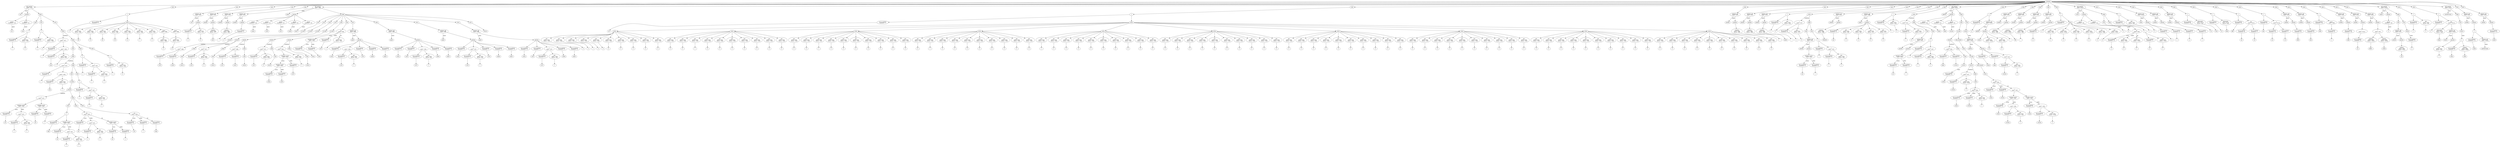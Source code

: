 digraph G {
Id00BA7870 [label="program"]
Id00B96AE0 [label="def_method\n mref = #13"]
IdName00B96AE0 [label="sort"]
Id00B96AE0->IdName00B96AE0 [label = "name"]
Id00B8E518 [label="params"]
Id00B895A0 [label="param\n localnum = #0"]
Id00B8E518->Id00B895A0
IdNameVal00B895A0 [label="arr"]
Id00B895A0->IdNameVal00B895A0 [label="name"]
Id00B85338 [label="param\n localnum = #1"]
Id00B8E518->Id00B85338
IdNameVal00B85338 [label="size"]
Id00B85338->IdNameVal00B85338 [label="name"]
Id00B96AE0->Id00B8E518
Id00B8E358 [label="body"]
Id00B94080 [label="stmt"]
Id00B93FE0 [label="="]
Id00B93F00 [label="var or method\n localnum = 2"]
IdVal00B93F00 [label="i"]
Id00B93F00->IdVal00B93F00
Id00B93F70 [label="INT\n mref = #23\n val_id = #20"]
IdVal00B93F70 [label="0"]
Id00B93F70->IdVal00B93F70
Id00B93FE0->Id00B93F00
Id00B93FE0->Id00B93F70
Id00B94080->Id00B93FE0
Id00B8E358->Id00B94080
Id00B94298 [label="stmt"]
Id00B941B0 [label="="]
Id00B940D0 [label="var or method\n localnum = 3"]
IdVal00B940D0 [label="j"]
Id00B940D0->IdVal00B940D0
Id00B94140 [label="INT\n mref = #23\n val_id = #20"]
IdVal00B94140 [label="0"]
Id00B94140->IdVal00B94140
Id00B941B0->Id00B940D0
Id00B941B0->Id00B94140
Id00B94298->Id00B941B0
Id00B8E358->Id00B94298
Id00B94388 [label="stmt"]
Id00B8E4E0 [label="while"]
Id00B94C18 [label="<\n mref = #27"]
Id00B94A58 [label="var or method\n localnum = 2"]
IdVal00B94A58 [label="i"]
Id00B94A58->IdVal00B94A58
Id00B94BA8 [label="-\n mref = #30"]
Id00B94AC8 [label="var or method\n localnum = 1"]
IdVal00B94AC8 [label="size"]
Id00B94AC8->IdVal00B94AC8
Id00B94B38 [label="INT\n mref = #23\n val_id = #31"]
IdVal00B94B38 [label="1"]
Id00B94B38->IdVal00B94B38
Id00B94BA8->Id00B94AC8
Id00B94BA8->Id00B94B38
Id00B94C18->Id00B94A58
Id00B94C18->Id00B94BA8
Id00B8E4E0->Id00B94C18 [label="condition"]
Id00B8E630 [label="body"]
Id00B8E4E0->Id00B8E630
Id00B942E8 [label="stmt"]
Id00B8E550 [label="while"]
Id00B94EA0 [label="<\n mref = #27"]
Id00B94CB8 [label="var or method\n localnum = 3"]
IdVal00B94CB8 [label="j"]
Id00B94CB8->IdVal00B94CB8
Id00B95300 [label="-\n mref = #30"]
Id00B94D28 [label="var or method\n localnum = 1"]
IdVal00B94D28 [label="size"]
Id00B94D28->IdVal00B94D28
Id00B950D0 [label="INT\n mref = #23\n val_id = #31"]
IdVal00B950D0 [label="1"]
Id00B950D0->IdVal00B950D0
Id00B95300->Id00B94D28
Id00B95300->Id00B950D0
Id00B94EA0->Id00B94CB8
Id00B94EA0->Id00B95300
Id00B8E550->Id00B94EA0 [label="condition"]
Id00B8E470 [label="body"]
Id00B8E550->Id00B8E470
Id00B946A8 [label="stmt"]
Id00B96AA0 [label="if_stmt"]
Id00B8E400 [label="branch"]
Id00B951B0 [label="<\n mref = #27"]
Id00B954C0 [label = "member access\n mref = #34"]
Id00B95140 [label="var or method\n localnum = 0"]
IdVal00B95140 [label="arr"]
Id00B95140->IdVal00B95140
Id00B95060 [label="+\n mref = #37"]
Id00B95450 [label="var or method\n localnum = 3"]
IdVal00B95450 [label="j"]
Id00B95450->IdVal00B95450
Id00B95370 [label="INT\n mref = #23\n val_id = #31"]
IdVal00B95370 [label="1"]
Id00B95370->IdVal00B95370
Id00B95060->Id00B95450
Id00B95060->Id00B95370
Id00B954C0->Id00B95140 [label = "array"]
Id00B954C0->Id00B95060 [label = "index"]
Id00B94F10 [label = "member access\n mref = #34"]
Id00B94E30 [label="var or method\n localnum = 0"]
IdVal00B94E30 [label="arr"]
Id00B94E30->IdVal00B94E30
Id00B94DC0 [label="var or method\n localnum = 3"]
IdVal00B94DC0 [label="j"]
Id00B94DC0->IdVal00B94DC0
Id00B94F10->Id00B94E30 [label = "array"]
Id00B94F10->Id00B94DC0 [label = "index"]
Id00B951B0->Id00B954C0
Id00B951B0->Id00B94F10
Id00B8E400->Id00B951B0  [label="condition"]
IdBody00B8E400 [label="body"]
Id00B947E8 [label="stmt"]
Id00B96238 [label="="]
Id00B94F80 [label="var or method\n localnum = 4"]
IdVal00B94F80 [label="tmp"]
Id00B94F80->IdVal00B94F80
Id00B953E0 [label = "member access\n mref = #34"]
Id00B95220 [label="var or method\n localnum = 0"]
IdVal00B95220 [label="arr"]
Id00B95220->IdVal00B95220
Id00B95290 [label="+\n mref = #37"]
Id00B94FF0 [label="var or method\n localnum = 3"]
IdVal00B94FF0 [label="j"]
Id00B94FF0->IdVal00B94FF0
Id00B95530 [label="INT\n mref = #23\n val_id = #31"]
IdVal00B95530 [label="1"]
Id00B95530->IdVal00B95530
Id00B95290->Id00B94FF0
Id00B95290->Id00B95530
Id00B953E0->Id00B95220 [label = "array"]
Id00B953E0->Id00B95290 [label = "index"]
Id00B96238->Id00B94F80
Id00B96238->Id00B953E0
Id00B947E8->Id00B96238
IdBody00B8E400->Id00B947E8
Id00B949C8 [label="stmt"]
Id00B95B38 [label="[]=\nmref = #40"]
Id00B96548 [label="var or method\n localnum = 0"]
IdVal00B96548 [label="arr"]
Id00B96548->IdVal00B96548
Id00B95B38->Id00B96548 [label = "array"]
Id00B960E8 [label="+\n mref = #37"]
Id00B962A8 [label="var or method\n localnum = 3"]
IdVal00B962A8 [label="j"]
Id00B962A8->IdVal00B962A8
Id00B95AC8 [label="INT\n mref = #23\n val_id = #31"]
IdVal00B95AC8 [label="1"]
Id00B95AC8->IdVal00B95AC8
Id00B960E8->Id00B962A8
Id00B960E8->Id00B95AC8
Id00B95B38->Id00B960E8 [label = "index"]
Id00B95F98 [label = "member access\n mref = #34"]
Id00B964D8 [label="var or method\n localnum = 0"]
IdVal00B964D8 [label="arr"]
Id00B964D8->IdVal00B964D8
Id00B96698 [label="var or method\n localnum = 3"]
IdVal00B96698 [label="j"]
Id00B96698->IdVal00B96698
Id00B95F98->Id00B964D8 [label = "array"]
Id00B95F98->Id00B96698 [label = "index"]
Id00B95B38->Id00B95F98 [label = "val"]
Id00B949C8->Id00B95B38
IdBody00B8E400->Id00B949C8
Id00B945B8 [label="stmt"]
Id00B95CF8 [label="[]=\nmref = #40"]
Id00B96858 [label="var or method\n localnum = 0"]
IdVal00B96858 [label="arr"]
Id00B96858->IdVal00B96858
Id00B95CF8->Id00B96858 [label = "array"]
Id00B96468 [label="var or method\n localnum = 3"]
IdVal00B96468 [label="j"]
Id00B96468->IdVal00B96468
Id00B95CF8->Id00B96468 [label = "index"]
Id00B96708 [label="var or method\n localnum = 4"]
IdVal00B96708 [label="tmp"]
Id00B96708->IdVal00B96708
Id00B95CF8->Id00B96708 [label = "val"]
Id00B945B8->Id00B95CF8
IdBody00B8E400->Id00B945B8
Id00B8E400->IdBody00B8E400
Id00B96AA0->Id00B8E400
Id00B946A8->Id00B96AA0
Id00B8E470->Id00B946A8
Id00B94658 [label="stmt"]
Id00B967E8 [label="="]
Id00B95DD8 [label="var or method\n localnum = 3"]
IdVal00B95DD8 [label="j"]
Id00B95DD8->IdVal00B95DD8
Id00B95E48 [label="+\n mref = #37"]
Id00B95C18 [label="var or method\n localnum = 3"]
IdVal00B95C18 [label="j"]
Id00B95C18->IdVal00B95C18
Id00B96318 [label="INT\n mref = #23\n val_id = #31"]
IdVal00B96318 [label="1"]
Id00B96318->IdVal00B96318
Id00B95E48->Id00B95C18
Id00B95E48->Id00B96318
Id00B967E8->Id00B95DD8
Id00B967E8->Id00B95E48
Id00B94658->Id00B967E8
Id00B8E470->Id00B94658
Id00B942E8->Id00B8E550
Id00B8E630->Id00B942E8
Id00B94338 [label="stmt"]
Id00B95F28 [label="="]
Id00B95BA8 [label="var or method\n localnum = 2"]
IdVal00B95BA8 [label="i"]
Id00B95BA8->IdVal00B95BA8
Id00B95EB8 [label="+\n mref = #37"]
Id00B96778 [label="var or method\n localnum = 2"]
IdVal00B96778 [label="i"]
Id00B96778->IdVal00B96778
Id00B96388 [label="INT\n mref = #23\n val_id = #31"]
IdVal00B96388 [label="1"]
Id00B96388->IdVal00B96388
Id00B95EB8->Id00B96778
Id00B95EB8->Id00B96388
Id00B95F28->Id00B95BA8
Id00B95F28->Id00B95EB8
Id00B94338->Id00B95F28
Id00B8E630->Id00B94338
Id00B944C8 [label="stmt"]
Id00B96008 [label="="]
Id00B95C88 [label="var or method\n localnum = 3"]
IdVal00B95C88 [label="j"]
Id00B95C88->IdVal00B95C88
Id00B96628 [label="INT\n mref = #23\n val_id = #20"]
IdVal00B96628 [label="0"]
Id00B96628->IdVal00B96628
Id00B96008->Id00B95C88
Id00B96008->Id00B96628
Id00B944C8->Id00B96008
Id00B8E630->Id00B944C8
Id00B94388->Id00B8E4E0
Id00B8E358->Id00B94388
Id00B96AE0->Id00B8E358
Id00BA7870->Id00B96AE0
Id00B94518 [label="stmt"]
Id00B97370 [label="="]
Id00B96078 [label="var or method\n localnum = 1"]
IdVal00B96078 [label="a"]
Id00B96078->IdVal00B96078
Id00B97530 [label = "array"]
Id00B96158 [label="INT\n mref = #23\n val_id = #59"]
IdVal00B96158 [label="99"]
Id00B96158->IdVal00B96158
Id00B97530->Id00B96158
Id00B965B8 [label="INT\n mref = #23\n val_id = #60"]
IdVal00B965B8 [label="73"]
Id00B965B8->IdVal00B965B8
Id00B97530->Id00B965B8
Id00B961C8 [label="INT\n mref = #23\n val_id = #61"]
IdVal00B961C8 [label="62"]
Id00B961C8->IdVal00B961C8
Id00B97530->Id00B961C8
Id00B969A8 [label="INT\n mref = #23\n val_id = #62"]
IdVal00B969A8 [label="38"]
Id00B969A8->IdVal00B969A8
Id00B97530->Id00B969A8
Id00B96938 [label="INT\n mref = #23\n val_id = #63"]
IdVal00B96938 [label="11"]
Id00B96938->IdVal00B96938
Id00B97530->Id00B96938
Id00B96A18 [label="INT\n mref = #23\n val_id = #64"]
IdVal00B96A18 [label="7"]
Id00B96A18->IdVal00B96A18
Id00B97530->Id00B96A18
Id00B968C8 [label="INT\n mref = #23\n val_id = #20"]
IdVal00B968C8 [label="0"]
Id00B968C8->IdVal00B968C8
Id00B97530->Id00B968C8
Id00B97450 [label="unary -\n mref = #68"]
Id00B978B0 [label="INT\n mref = #23\n val_id = #69"]
IdVal00B978B0 [label="5"]
Id00B978B0->IdVal00B978B0
Id00B97450->Id00B978B0
Id00B97530->Id00B97450
Id00B973E0 [label="unary -\n mref = #68"]
Id00B96F10 [label="INT\n mref = #23\n val_id = #70"]
IdVal00B96F10 [label="12"]
Id00B96F10->IdVal00B96F10
Id00B973E0->Id00B96F10
Id00B97530->Id00B973E0
Id00B97370->Id00B96078
Id00B97370->Id00B97530
Id00B94518->Id00B97370
Id00BA7870->Id00B94518
Id00B943D8 [label="stmt"]
Id00B96C00 [label="method_call\n mref = #13"]
IdMethodNameVal00B96C00 [label="sort"]
Id00B96C00->IdMethodNameVal00B96C00 [label="name"]
Id00B8E668 [label="params"]
Id00B96C00->Id00B8E668
Id00B97060 [label="var or method\n localnum = 1"]
IdVal00B97060 [label="a"]
Id00B97060->IdVal00B97060
Id00B8E668->Id00B97060
Id00B970D0 [label="INT\n mref = #23\n val_id = #71"]
IdVal00B970D0 [label="9"]
Id00B970D0->IdVal00B970D0
Id00B8E668->Id00B970D0
Id00B943D8->Id00B96C00
Id00BA7870->Id00B943D8
Id00B94428 [label="stmt"]
Id00B96F80 [label="method_call\n mref = #75"]
IdMethodNameVal00B96F80 [label="println"]
Id00B96F80->IdMethodNameVal00B96F80 [label="name"]
Id00B8E390 [label="params"]
Id00B96F80->Id00B8E390
Id00B977D0 [label="STRING\n mref = #80\n val_id = #77"]
IdVal00B977D0 [label="sort:"]
Id00B977D0->IdVal00B977D0
Id00B8E390->Id00B977D0
Id00B94428->Id00B96F80
Id00BA7870->Id00B94428
Id00B94478 [label="stmt"]
Id00B97220 [label="method_call\n mref = #75"]
IdMethodNameVal00B97220 [label="println"]
Id00B97220->IdMethodNameVal00B97220 [label="name"]
Id00B8E828 [label="params"]
Id00B97220->Id00B8E828
Id00B96E30 [label="STRING\n mref = #80\n val_id = #82"]
IdVal00B96E30 [label=""]
Id00B96E30->IdVal00B96E30
Id00B8E828->Id00B96E30
Id00B94478->Id00B97220
Id00BA7870->Id00B94478
Id00B946F8 [label="stmt"]
Id00B97140 [label="method_call\n mref = #75"]
IdMethodNameVal00B97140 [label="println"]
Id00B97140->IdMethodNameVal00B97140 [label="name"]
Id00B8E2B0 [label="params"]
Id00B97140->Id00B8E2B0
Id00B975A0 [label="var or method\n localnum = 1"]
IdVal00B975A0 [label="a"]
Id00B975A0->IdVal00B975A0
Id00B8E2B0->Id00B975A0
Id00B946F8->Id00B97140
Id00BA7870->Id00B946F8
Id00B98050 [label="def_method\n mref = #86"]
IdName00B98050 [label="paint"]
Id00B98050->IdName00B98050 [label = "name"]
Id00B8E240 [label="params"]
Id00B98250 [label="param\n localnum = #0"]
Id00B8E240->Id00B98250
IdNameVal00B98250 [label="array"]
Id00B98250->IdNameVal00B98250 [label="name"]
Id00B98310 [label="param\n localnum = #1"]
Id00B8E240->Id00B98310
IdNameVal00B98310 [label="curX"]
Id00B98310->IdNameVal00B98310 [label="name"]
Id00B98290 [label="param\n localnum = #2"]
Id00B8E240->Id00B98290
IdNameVal00B98290 [label="curY"]
Id00B98290->IdNameVal00B98290 [label="name"]
Id00B97ED0 [label="param\n localnum = #3"]
Id00B8E240->Id00B97ED0
IdNameVal00B97ED0 [label="maxX"]
Id00B97ED0->IdNameVal00B97ED0 [label="name"]
Id00B97F90 [label="param\n localnum = #4"]
Id00B8E240->Id00B97F90
IdNameVal00B97F90 [label="maxY"]
Id00B97F90->IdNameVal00B97F90 [label="name"]
Id00B98050->Id00B8E240
Id00B98818 [label="body"]
Id00B94568 [label="stmt"]
Id00B97CD0 [label="if_stmt"]
Id00B987E0 [label="branch"]
Id00B971B0 [label=">\n mref = #89"]
Id00B96D50 [label="var or method\n localnum = 1"]
IdVal00B96D50 [label="curX"]
Id00B96D50->IdVal00B96D50
Id00B97680 [label="var or method\n localnum = 3"]
IdVal00B97680 [label="maxX"]
Id00B97680->IdVal00B97680
Id00B971B0->Id00B96D50
Id00B971B0->Id00B97680
Id00B987E0->Id00B971B0  [label="condition"]
IdBody00B987E0 [label="body"]
Id00B94748 [label="stmt"]
IdName00B94748 [label="return"]
Id00B94748->IdName00B94748
IdBody00B987E0->Id00B94748
Id00B987E0->IdBody00B987E0
Id00B97CD0->Id00B987E0
Id00B94568->Id00B97CD0
Id00B98818->Id00B94568
Id00B94928 [label="stmt"]
Id00B97E50 [label="if_stmt"]
Id00B98508 [label="branch"]
Id00B97760 [label="<\n mref = #27"]
Id00B976F0 [label="var or method\n localnum = 1"]
IdVal00B976F0 [label="curX"]
Id00B976F0->IdVal00B976F0
Id00B97300 [label="INT\n mref = #23\n val_id = #20"]
IdVal00B97300 [label="0"]
Id00B97300->IdVal00B97300
Id00B97760->Id00B976F0
Id00B97760->Id00B97300
Id00B98508->Id00B97760  [label="condition"]
IdBody00B98508 [label="body"]
Id00B94248 [label="stmt"]
IdName00B94248 [label="return"]
Id00B94248->IdName00B94248
IdBody00B98508->Id00B94248
Id00B98508->IdBody00B98508
Id00B97E50->Id00B98508
Id00B94928->Id00B97E50
Id00B98818->Id00B94928
Id00B94838 [label="stmt"]
Id00B97FD0 [label="if_stmt"]
Id00B98620 [label="branch"]
Id00B96DC0 [label=">\n mref = #89"]
Id00B974C0 [label="var or method\n localnum = 2"]
IdVal00B974C0 [label="curY"]
Id00B974C0->IdVal00B974C0
Id00B96B90 [label="var or method\n localnum = 4"]
IdVal00B96B90 [label="maxY"]
Id00B96B90->IdVal00B96B90
Id00B96DC0->Id00B974C0
Id00B96DC0->Id00B96B90
Id00B98620->Id00B96DC0  [label="condition"]
IdBody00B98620 [label="body"]
Id00B94608 [label="stmt"]
IdName00B94608 [label="return"]
Id00B94608->IdName00B94608
IdBody00B98620->Id00B94608
Id00B98620->IdBody00B98620
Id00B97FD0->Id00B98620
Id00B94838->Id00B97FD0
Id00B98818->Id00B94838
Id00B948D8 [label="stmt"]
Id00B97D10 [label="if_stmt"]
Id00B98770 [label="branch"]
Id00B97920 [label="<\n mref = #27"]
Id00B97840 [label="var or method\n localnum = 2"]
IdVal00B97840 [label="curY"]
Id00B97840->IdVal00B97840
Id00B96FF0 [label="INT\n mref = #23\n val_id = #20"]
IdVal00B96FF0 [label="0"]
Id00B96FF0->IdVal00B96FF0
Id00B97920->Id00B97840
Id00B97920->Id00B96FF0
Id00B98770->Id00B97920  [label="condition"]
IdBody00B98770 [label="body"]
Id00B94798 [label="stmt"]
IdName00B94798 [label="return"]
Id00B94798->IdName00B94798
IdBody00B98770->Id00B94798
Id00B98770->IdBody00B98770
Id00B97D10->Id00B98770
Id00B948D8->Id00B97D10
Id00B98818->Id00B948D8
Id00B94978 [label="stmt"]
Id00B982D0 [label="if_stmt"]
Id00B98498 [label="branch"]
Id00B97990 [label="==\n mref = #92"]
Id00B96EA0 [label = "member access\n mref = #34"]
Id00B97610 [label = "member access\n mref = #34"]
Id00B97290 [label="var or method\n localnum = 0"]
IdVal00B97290 [label="array"]
Id00B97290->IdVal00B97290
Id00B96C70 [label="var or method\n localnum = 1"]
IdVal00B96C70 [label="curX"]
Id00B96C70->IdVal00B96C70
Id00B97610->Id00B97290 [label = "array"]
Id00B97610->Id00B96C70 [label = "index"]
Id00B96CE0 [label="var or method\n localnum = 2"]
IdVal00B96CE0 [label="curY"]
Id00B96CE0->IdVal00B96CE0
Id00B96EA0->Id00B97610 [label = "array"]
Id00B96EA0->Id00B96CE0 [label = "index"]
Id00B97AE0 [label="INT\n mref = #23\n val_id = #31"]
IdVal00B97AE0 [label="1"]
Id00B97AE0->IdVal00B97AE0
Id00B97990->Id00B96EA0
Id00B97990->Id00B97AE0
Id00B98498->Id00B97990  [label="condition"]
IdBody00B98498 [label="body"]
Id00B94888 [label="stmt"]
IdName00B94888 [label="return"]
Id00B94888->IdName00B94888
IdBody00B98498->Id00B94888
Id00B98498->IdBody00B98498
Id00B982D0->Id00B98498
Id00B94978->Id00B982D0
Id00B98818->Id00B94978
Id00B9ABC0 [label="stmt"]
Id00B98FE8 [label="[]=\nmref = #40"]
Id00B990C8 [label = "member access\n mref = #34"]
Id00B97A00 [label="var or method\n localnum = 0"]
IdVal00B97A00 [label="array"]
Id00B97A00->IdVal00B97A00
Id00B97A70 [label="var or method\n localnum = 1"]
IdVal00B97A70 [label="curX"]
Id00B97A70->IdVal00B97A70
Id00B990C8->Id00B97A00 [label = "array"]
Id00B990C8->Id00B97A70 [label = "index"]
Id00B98FE8->Id00B990C8 [label = "array"]
Id00B99598 [label="var or method\n localnum = 2"]
IdVal00B99598 [label="curY"]
Id00B99598->IdVal00B99598
Id00B98FE8->Id00B99598 [label = "index"]
Id00B999F8 [label="INT\n mref = #23\n val_id = #31"]
IdVal00B999F8 [label="1"]
Id00B999F8->IdVal00B999F8
Id00B98FE8->Id00B999F8 [label = "val"]
Id00B9ABC0->Id00B98FE8
Id00B98818->Id00B9ABC0
Id00B9A670 [label="stmt"]
Id00B98DB8 [label="method_call\n mref = #86"]
IdMethodNameVal00B98DB8 [label="paint"]
Id00B98DB8->IdMethodNameVal00B98DB8 [label="name"]
Id00B98A48 [label="params"]
Id00B98DB8->Id00B98A48
Id00B99288 [label="var or method\n localnum = 0"]
IdVal00B99288 [label="array"]
Id00B99288->IdVal00B99288
Id00B98A48->Id00B99288
Id00B98CD8 [label="-\n mref = #30"]
Id00B98F78 [label="var or method\n localnum = 1"]
IdVal00B98F78 [label="curX"]
Id00B98F78->IdVal00B98F78
Id00B99608 [label="INT\n mref = #23\n val_id = #31"]
IdVal00B99608 [label="1"]
Id00B99608->IdVal00B99608
Id00B98CD8->Id00B98F78
Id00B98CD8->Id00B99608
Id00B98A48->Id00B98CD8
Id00B99368 [label="var or method\n localnum = 2"]
IdVal00B99368 [label="curY"]
Id00B99368->IdVal00B99368
Id00B98A48->Id00B99368
Id00B99448 [label="var or method\n localnum = 3"]
IdVal00B99448 [label="maxX"]
Id00B99448->IdVal00B99448
Id00B98A48->Id00B99448
Id00B98C68 [label="var or method\n localnum = 4"]
IdVal00B98C68 [label="maxY"]
Id00B98C68->IdVal00B98C68
Id00B98A48->Id00B98C68
Id00B9A670->Id00B98DB8
Id00B98818->Id00B9A670
Id00B9A990 [label="stmt"]
Id00B99528 [label="method_call\n mref = #86"]
IdMethodNameVal00B99528 [label="paint"]
Id00B99528->IdMethodNameVal00B99528 [label="name"]
Id00B985E8 [label="params"]
Id00B99528->Id00B985E8
Id00B99988 [label="var or method\n localnum = 0"]
IdVal00B99988 [label="array"]
Id00B99988->IdVal00B99988
Id00B985E8->Id00B99988
Id00B997C8 [label="var or method\n localnum = 1"]
IdVal00B997C8 [label="curX"]
Id00B997C8->IdVal00B997C8
Id00B985E8->Id00B997C8
Id00B99678 [label="-\n mref = #30"]
Id00B994B8 [label="var or method\n localnum = 2"]
IdVal00B994B8 [label="curY"]
Id00B994B8->IdVal00B994B8
Id00B991A8 [label="INT\n mref = #23\n val_id = #31"]
IdVal00B991A8 [label="1"]
Id00B991A8->IdVal00B991A8
Id00B99678->Id00B994B8
Id00B99678->Id00B991A8
Id00B985E8->Id00B99678
Id00B99218 [label="var or method\n localnum = 3"]
IdVal00B99218 [label="maxX"]
Id00B99218->IdVal00B99218
Id00B985E8->Id00B99218
Id00B98D48 [label="var or method\n localnum = 4"]
IdVal00B98D48 [label="maxY"]
Id00B98D48->IdVal00B98D48
Id00B985E8->Id00B98D48
Id00B9A990->Id00B99528
Id00B98818->Id00B9A990
Id00B9AAD0 [label="stmt"]
Id00B98E28 [label="method_call\n mref = #86"]
IdMethodNameVal00B98E28 [label="paint"]
Id00B98E28->IdMethodNameVal00B98E28 [label="name"]
Id00B9AE70 [label="params"]
Id00B98E28->Id00B9AE70
Id00B99838 [label="var or method\n localnum = 0"]
IdVal00B99838 [label="array"]
Id00B99838->IdVal00B99838
Id00B9AE70->Id00B99838
Id00B99758 [label="+\n mref = #37"]
Id00B996E8 [label="var or method\n localnum = 1"]
IdVal00B996E8 [label="curX"]
Id00B996E8->IdVal00B996E8
Id00B99058 [label="INT\n mref = #23\n val_id = #31"]
IdVal00B99058 [label="1"]
Id00B99058->IdVal00B99058
Id00B99758->Id00B996E8
Id00B99758->Id00B99058
Id00B9AE70->Id00B99758
Id00B993D8 [label="var or method\n localnum = 2"]
IdVal00B993D8 [label="curY"]
Id00B993D8->IdVal00B993D8
Id00B9AE70->Id00B993D8
Id00B998A8 [label="var or method\n localnum = 3"]
IdVal00B998A8 [label="maxX"]
Id00B998A8->IdVal00B998A8
Id00B9AE70->Id00B998A8
Id00B99918 [label="var or method\n localnum = 4"]
IdVal00B99918 [label="maxY"]
Id00B99918->IdVal00B99918
Id00B9AE70->Id00B99918
Id00B9AAD0->Id00B98E28
Id00B98818->Id00B9AAD0
Id00B9A9E0 [label="stmt"]
Id00B9BE90 [label="method_call\n mref = #86"]
IdMethodNameVal00B9BE90 [label="paint"]
Id00B9BE90->IdMethodNameVal00B9BE90 [label="name"]
Id00B9AEA8 [label="params"]
Id00B9BE90->Id00B9AEA8
Id00B98E98 [label="var or method\n localnum = 0"]
IdVal00B98E98 [label="array"]
Id00B98E98->IdVal00B98E98
Id00B9AEA8->Id00B98E98
Id00B98F08 [label="var or method\n localnum = 1"]
IdVal00B98F08 [label="curX"]
Id00B98F08->IdVal00B98F08
Id00B9AEA8->Id00B98F08
Id00B99A68 [label="+\n mref = #37"]
Id00B99138 [label="var or method\n localnum = 2"]
IdVal00B99138 [label="curY"]
Id00B99138->IdVal00B99138
Id00B99BB8 [label="INT\n mref = #23\n val_id = #31"]
IdVal00B99BB8 [label="1"]
Id00B99BB8->IdVal00B99BB8
Id00B99A68->Id00B99138
Id00B99A68->Id00B99BB8
Id00B9AEA8->Id00B99A68
Id00B99AD8 [label="var or method\n localnum = 3"]
IdVal00B99AD8 [label="maxX"]
Id00B99AD8->IdVal00B99AD8
Id00B9AEA8->Id00B99AD8
Id00B99B48 [label="var or method\n localnum = 4"]
IdVal00B99B48 [label="maxY"]
Id00B99B48->IdVal00B99B48
Id00B9AEA8->Id00B99B48
Id00B9A9E0->Id00B9BE90
Id00B98818->Id00B9A9E0
Id00B9A6C0 [label="stmt"]
IdName00B9A6C0 [label="return"]
Id00B9A6C0->IdName00B9A6C0
Id00B98818->Id00B9A6C0
Id00B98050->Id00B98818
Id00BA7870->Id00B98050
Id00B9A8F0 [label="stmt"]
Id00B9EF18 [label="="]
Id00B9B800 [label="var or method\n localnum = 2"]
IdVal00B9B800 [label="arr"]
Id00B9B800->IdVal00B9B800
Id00B9EEA8 [label = "array"]
Id00B9BD40 [label = "array"]
Id00B9BA30 [label="INT\n mref = #23\n val_id = #20"]
IdVal00B9BA30 [label="0"]
Id00B9BA30->IdVal00B9BA30
Id00B9BD40->Id00B9BA30
Id00B9B8E0 [label="INT\n mref = #23\n val_id = #20"]
IdVal00B9B8E0 [label="0"]
Id00B9B8E0->IdVal00B9B8E0
Id00B9BD40->Id00B9B8E0
Id00B9BFE0 [label="INT\n mref = #23\n val_id = #31"]
IdVal00B9BFE0 [label="1"]
Id00B9BFE0->IdVal00B9BFE0
Id00B9BD40->Id00B9BFE0
Id00B9B870 [label="INT\n mref = #23\n val_id = #20"]
IdVal00B9B870 [label="0"]
Id00B9B870->IdVal00B9B870
Id00B9BD40->Id00B9B870
Id00B9C050 [label="INT\n mref = #23\n val_id = #20"]
IdVal00B9C050 [label="0"]
Id00B9C050->IdVal00B9C050
Id00B9BD40->Id00B9C050
Id00B9B950 [label="INT\n mref = #23\n val_id = #20"]
IdVal00B9B950 [label="0"]
Id00B9B950->IdVal00B9B950
Id00B9BD40->Id00B9B950
Id00B9BAA0 [label="INT\n mref = #23\n val_id = #20"]
IdVal00B9BAA0 [label="0"]
Id00B9BAA0->IdVal00B9BAA0
Id00B9BD40->Id00B9BAA0
Id00B9BB10 [label="INT\n mref = #23\n val_id = #20"]
IdVal00B9BB10 [label="0"]
Id00B9BB10->IdVal00B9BB10
Id00B9BD40->Id00B9BB10
Id00B9B560 [label="INT\n mref = #23\n val_id = #20"]
IdVal00B9B560 [label="0"]
Id00B9B560->IdVal00B9B560
Id00B9BD40->Id00B9B560
Id00B9B4F0 [label="INT\n mref = #23\n val_id = #20"]
IdVal00B9B4F0 [label="0"]
Id00B9B4F0->IdVal00B9B4F0
Id00B9BD40->Id00B9B4F0
Id00B9EEA8->Id00B9BD40
Id00B9C0C0 [label = "array"]
Id00B9B9C0 [label="INT\n mref = #23\n val_id = #20"]
IdVal00B9B9C0 [label="0"]
Id00B9B9C0->IdVal00B9B9C0
Id00B9C0C0->Id00B9B9C0
Id00B9BE20 [label="INT\n mref = #23\n val_id = #20"]
IdVal00B9BE20 [label="0"]
Id00B9BE20->IdVal00B9BE20
Id00B9C0C0->Id00B9BE20
Id00B9BF00 [label="INT\n mref = #23\n val_id = #31"]
IdVal00B9BF00 [label="1"]
Id00B9BF00->IdVal00B9BF00
Id00B9C0C0->Id00B9BF00
Id00B9BB80 [label="INT\n mref = #23\n val_id = #20"]
IdVal00B9BB80 [label="0"]
Id00B9BB80->IdVal00B9BB80
Id00B9C0C0->Id00B9BB80
Id00B9C1A0 [label="INT\n mref = #23\n val_id = #20"]
IdVal00B9C1A0 [label="0"]
Id00B9C1A0->IdVal00B9C1A0
Id00B9C0C0->Id00B9C1A0
Id00B9C210 [label="INT\n mref = #23\n val_id = #20"]
IdVal00B9C210 [label="0"]
Id00B9C210->IdVal00B9C210
Id00B9C0C0->Id00B9C210
Id00B9B720 [label="INT\n mref = #23\n val_id = #20"]
IdVal00B9B720 [label="0"]
Id00B9B720->IdVal00B9B720
Id00B9C0C0->Id00B9B720
Id00B9BBF0 [label="INT\n mref = #23\n val_id = #20"]
IdVal00B9BBF0 [label="0"]
Id00B9BBF0->IdVal00B9BBF0
Id00B9C0C0->Id00B9BBF0
Id00B9BC60 [label="INT\n mref = #23\n val_id = #20"]
IdVal00B9BC60 [label="0"]
Id00B9BC60->IdVal00B9BC60
Id00B9C0C0->Id00B9BC60
Id00B9B5D0 [label="INT\n mref = #23\n val_id = #20"]
IdVal00B9B5D0 [label="0"]
Id00B9B5D0->IdVal00B9B5D0
Id00B9C0C0->Id00B9B5D0
Id00B9EEA8->Id00B9C0C0
Id00B9C2F0 [label = "array"]
Id00B9BF70 [label="INT\n mref = #23\n val_id = #20"]
IdVal00B9BF70 [label="0"]
Id00B9BF70->IdVal00B9BF70
Id00B9C2F0->Id00B9BF70
Id00B9C130 [label="INT\n mref = #23\n val_id = #20"]
IdVal00B9C130 [label="0"]
Id00B9C130->IdVal00B9C130
Id00B9C2F0->Id00B9C130
Id00B9B480 [label="INT\n mref = #23\n val_id = #31"]
IdVal00B9B480 [label="1"]
Id00B9B480->IdVal00B9B480
Id00B9C2F0->Id00B9B480
Id00B9B640 [label="INT\n mref = #23\n val_id = #20"]
IdVal00B9B640 [label="0"]
Id00B9B640->IdVal00B9B640
Id00B9C2F0->Id00B9B640
Id00B9B6B0 [label="INT\n mref = #23\n val_id = #20"]
IdVal00B9B6B0 [label="0"]
Id00B9B6B0->IdVal00B9B6B0
Id00B9C2F0->Id00B9B6B0
Id00B9BCD0 [label="INT\n mref = #23\n val_id = #20"]
IdVal00B9BCD0 [label="0"]
Id00B9BCD0->IdVal00B9BCD0
Id00B9C2F0->Id00B9BCD0
Id00B9BDB0 [label="INT\n mref = #23\n val_id = #20"]
IdVal00B9BDB0 [label="0"]
Id00B9BDB0->IdVal00B9BDB0
Id00B9C2F0->Id00B9BDB0
Id00B9B790 [label="INT\n mref = #23\n val_id = #20"]
IdVal00B9B790 [label="0"]
Id00B9B790->IdVal00B9B790
Id00B9C2F0->Id00B9B790
Id00B9C280 [label="INT\n mref = #23\n val_id = #20"]
IdVal00B9C280 [label="0"]
Id00B9C280->IdVal00B9C280
Id00B9C2F0->Id00B9C280
Id00B9C3D0 [label="INT\n mref = #23\n val_id = #20"]
IdVal00B9C3D0 [label="0"]
Id00B9C3D0->IdVal00B9C3D0
Id00B9C2F0->Id00B9C3D0
Id00B9EEA8->Id00B9C2F0
Id00B9CBF8 [label = "array"]
Id00B9C360 [label="INT\n mref = #23\n val_id = #20"]
IdVal00B9C360 [label="0"]
Id00B9C360->IdVal00B9C360
Id00B9CBF8->Id00B9C360
Id00B9C9C8 [label="INT\n mref = #23\n val_id = #31"]
IdVal00B9C9C8 [label="1"]
Id00B9C9C8->IdVal00B9C9C8
Id00B9CBF8->Id00B9C9C8
Id00B9C6B8 [label="INT\n mref = #23\n val_id = #20"]
IdVal00B9C6B8 [label="0"]
Id00B9C6B8->IdVal00B9C6B8
Id00B9CBF8->Id00B9C6B8
Id00B9CDB8 [label="INT\n mref = #23\n val_id = #20"]
IdVal00B9CDB8 [label="0"]
Id00B9CDB8->IdVal00B9CDB8
Id00B9CBF8->Id00B9CDB8
Id00B9C808 [label="INT\n mref = #23\n val_id = #20"]
IdVal00B9C808 [label="0"]
Id00B9C808->IdVal00B9C808
Id00B9CBF8->Id00B9C808
Id00B9C798 [label="INT\n mref = #23\n val_id = #20"]
IdVal00B9C798 [label="0"]
Id00B9C798->IdVal00B9C798
Id00B9CBF8->Id00B9C798
Id00B9CE28 [label="INT\n mref = #23\n val_id = #20"]
IdVal00B9CE28 [label="0"]
Id00B9CE28->IdVal00B9CE28
Id00B9CBF8->Id00B9CE28
Id00B9C4F8 [label="INT\n mref = #23\n val_id = #20"]
IdVal00B9C4F8 [label="0"]
Id00B9C4F8->IdVal00B9C4F8
Id00B9CBF8->Id00B9C4F8
Id00B9C878 [label="INT\n mref = #23\n val_id = #20"]
IdVal00B9C878 [label="0"]
Id00B9C878->IdVal00B9C878
Id00B9CBF8->Id00B9C878
Id00B9CB88 [label="INT\n mref = #23\n val_id = #20"]
IdVal00B9CB88 [label="0"]
Id00B9CB88->IdVal00B9CB88
Id00B9CBF8->Id00B9CB88
Id00B9EEA8->Id00B9CBF8
Id00B9CB18 [label = "array"]
Id00B9CC68 [label="INT\n mref = #23\n val_id = #31"]
IdVal00B9CC68 [label="1"]
Id00B9CC68->IdVal00B9CC68
Id00B9CB18->Id00B9CC68
Id00B9D218 [label="INT\n mref = #23\n val_id = #20"]
IdVal00B9D218 [label="0"]
Id00B9D218->IdVal00B9D218
Id00B9CB18->Id00B9D218
Id00B9C5D8 [label="INT\n mref = #23\n val_id = #20"]
IdVal00B9C5D8 [label="0"]
Id00B9C5D8->IdVal00B9C5D8
Id00B9CB18->Id00B9C5D8
Id00B9CD48 [label="INT\n mref = #23\n val_id = #20"]
IdVal00B9CD48 [label="0"]
Id00B9CD48->IdVal00B9CD48
Id00B9CB18->Id00B9CD48
Id00B9C8E8 [label="INT\n mref = #23\n val_id = #20"]
IdVal00B9C8E8 [label="0"]
Id00B9C8E8->IdVal00B9C8E8
Id00B9CB18->Id00B9C8E8
Id00B9D058 [label="INT\n mref = #23\n val_id = #20"]
IdVal00B9D058 [label="0"]
Id00B9D058->IdVal00B9D058
Id00B9CB18->Id00B9D058
Id00B9CE98 [label="INT\n mref = #23\n val_id = #20"]
IdVal00B9CE98 [label="0"]
Id00B9CE98->IdVal00B9CE98
Id00B9CB18->Id00B9CE98
Id00B9CCD8 [label="INT\n mref = #23\n val_id = #20"]
IdVal00B9CCD8 [label="0"]
Id00B9CCD8->IdVal00B9CCD8
Id00B9CB18->Id00B9CCD8
Id00B9CA38 [label="INT\n mref = #23\n val_id = #20"]
IdVal00B9CA38 [label="0"]
Id00B9CA38->IdVal00B9CA38
Id00B9CB18->Id00B9CA38
Id00B9CF08 [label="INT\n mref = #23\n val_id = #20"]
IdVal00B9CF08 [label="0"]
Id00B9CF08->IdVal00B9CF08
Id00B9CB18->Id00B9CF08
Id00B9EEA8->Id00B9CB18
Id00B9CAA8 [label = "array"]
Id00B9D0C8 [label="INT\n mref = #23\n val_id = #20"]
IdVal00B9D0C8 [label="0"]
Id00B9D0C8->IdVal00B9D0C8
Id00B9CAA8->Id00B9D0C8
Id00B9C488 [label="INT\n mref = #23\n val_id = #20"]
IdVal00B9C488 [label="0"]
Id00B9C488->IdVal00B9C488
Id00B9CAA8->Id00B9C488
Id00B9C958 [label="INT\n mref = #23\n val_id = #20"]
IdVal00B9C958 [label="0"]
Id00B9C958->IdVal00B9C958
Id00B9CAA8->Id00B9C958
Id00B9CF78 [label="INT\n mref = #23\n val_id = #20"]
IdVal00B9CF78 [label="0"]
Id00B9CF78->IdVal00B9CF78
Id00B9CAA8->Id00B9CF78
Id00B9D138 [label="INT\n mref = #23\n val_id = #20"]
IdVal00B9D138 [label="0"]
Id00B9D138->IdVal00B9D138
Id00B9CAA8->Id00B9D138
Id00B9D1A8 [label="INT\n mref = #23\n val_id = #20"]
IdVal00B9D1A8 [label="0"]
Id00B9D1A8->IdVal00B9D1A8
Id00B9CAA8->Id00B9D1A8
Id00B9CFE8 [label="INT\n mref = #23\n val_id = #20"]
IdVal00B9CFE8 [label="0"]
Id00B9CFE8->IdVal00B9CFE8
Id00B9CAA8->Id00B9CFE8
Id00B9C568 [label="INT\n mref = #23\n val_id = #20"]
IdVal00B9C568 [label="0"]
Id00B9C568->IdVal00B9C568
Id00B9CAA8->Id00B9C568
Id00B9C648 [label="INT\n mref = #23\n val_id = #20"]
IdVal00B9C648 [label="0"]
Id00B9C648->IdVal00B9C648
Id00B9CAA8->Id00B9C648
Id00B9C728 [label="INT\n mref = #23\n val_id = #20"]
IdVal00B9C728 [label="0"]
Id00B9C728->IdVal00B9C728
Id00B9CAA8->Id00B9C728
Id00B9EEA8->Id00B9CAA8
Id00B9D810 [label = "array"]
Id00B9D368 [label="INT\n mref = #23\n val_id = #20"]
IdVal00B9D368 [label="0"]
Id00B9D368->IdVal00B9D368
Id00B9D810->Id00B9D368
Id00B9D3D8 [label="INT\n mref = #23\n val_id = #20"]
IdVal00B9D3D8 [label="0"]
Id00B9D3D8->IdVal00B9D3D8
Id00B9D810->Id00B9D3D8
Id00B9D288 [label="INT\n mref = #23\n val_id = #20"]
IdVal00B9D288 [label="0"]
Id00B9D288->IdVal00B9D288
Id00B9D810->Id00B9D288
Id00B9D2F8 [label="INT\n mref = #23\n val_id = #20"]
IdVal00B9D2F8 [label="0"]
Id00B9D2F8->IdVal00B9D2F8
Id00B9D810->Id00B9D2F8
Id00B9DC70 [label="INT\n mref = #23\n val_id = #20"]
IdVal00B9DC70 [label="0"]
Id00B9DC70->IdVal00B9DC70
Id00B9D810->Id00B9DC70
Id00B9E060 [label="INT\n mref = #23\n val_id = #20"]
IdVal00B9E060 [label="0"]
Id00B9E060->IdVal00B9E060
Id00B9D810->Id00B9E060
Id00B9DC00 [label="INT\n mref = #23\n val_id = #20"]
IdVal00B9DC00 [label="0"]
Id00B9DC00->IdVal00B9DC00
Id00B9D810->Id00B9DC00
Id00B9DD50 [label="INT\n mref = #23\n val_id = #20"]
IdVal00B9DD50 [label="0"]
Id00B9DD50->IdVal00B9DD50
Id00B9D810->Id00B9DD50
Id00B9DB20 [label="INT\n mref = #23\n val_id = #20"]
IdVal00B9DB20 [label="0"]
Id00B9DB20->IdVal00B9DB20
Id00B9D810->Id00B9DB20
Id00B9D490 [label="INT\n mref = #23\n val_id = #20"]
IdVal00B9D490 [label="0"]
Id00B9D490->IdVal00B9D490
Id00B9D810->Id00B9D490
Id00B9EEA8->Id00B9D810
Id00B9DF80 [label = "array"]
Id00B9D500 [label="INT\n mref = #23\n val_id = #20"]
IdVal00B9D500 [label="0"]
Id00B9D500->IdVal00B9D500
Id00B9DF80->Id00B9D500
Id00B9D9D0 [label="INT\n mref = #23\n val_id = #20"]
IdVal00B9D9D0 [label="0"]
Id00B9D9D0->IdVal00B9D9D0
Id00B9DF80->Id00B9D9D0
Id00B9D570 [label="INT\n mref = #23\n val_id = #20"]
IdVal00B9D570 [label="0"]
Id00B9D570->IdVal00B9D570
Id00B9DF80->Id00B9D570
Id00B9DA40 [label="INT\n mref = #23\n val_id = #20"]
IdVal00B9DA40 [label="0"]
Id00B9DA40->IdVal00B9DA40
Id00B9DF80->Id00B9DA40
Id00B9DE30 [label="INT\n mref = #23\n val_id = #20"]
IdVal00B9DE30 [label="0"]
Id00B9DE30->IdVal00B9DE30
Id00B9DF80->Id00B9DE30
Id00B9D6C0 [label="INT\n mref = #23\n val_id = #20"]
IdVal00B9D6C0 [label="0"]
Id00B9D6C0->IdVal00B9D6C0
Id00B9DF80->Id00B9D6C0
Id00B9DAB0 [label="INT\n mref = #23\n val_id = #20"]
IdVal00B9DAB0 [label="0"]
Id00B9DAB0->IdVal00B9DAB0
Id00B9DF80->Id00B9DAB0
Id00B9E0D0 [label="INT\n mref = #23\n val_id = #20"]
IdVal00B9E0D0 [label="0"]
Id00B9E0D0->IdVal00B9E0D0
Id00B9DF80->Id00B9E0D0
Id00B9DF10 [label="INT\n mref = #23\n val_id = #20"]
IdVal00B9DF10 [label="0"]
Id00B9DF10->IdVal00B9DF10
Id00B9DF80->Id00B9DF10
Id00B9D8F0 [label="INT\n mref = #23\n val_id = #20"]
IdVal00B9D8F0 [label="0"]
Id00B9D8F0->IdVal00B9D8F0
Id00B9DF80->Id00B9D8F0
Id00B9EEA8->Id00B9DF80
Id00B9D730 [label = "array"]
Id00B9DB90 [label="INT\n mref = #23\n val_id = #20"]
IdVal00B9DB90 [label="0"]
Id00B9DB90->IdVal00B9DB90
Id00B9D730->Id00B9DB90
Id00B9DEA0 [label="INT\n mref = #23\n val_id = #20"]
IdVal00B9DEA0 [label="0"]
Id00B9DEA0->IdVal00B9DEA0
Id00B9D730->Id00B9DEA0
Id00B9DCE0 [label="INT\n mref = #23\n val_id = #20"]
IdVal00B9DCE0 [label="0"]
Id00B9DCE0->IdVal00B9DCE0
Id00B9D730->Id00B9DCE0
Id00B9E220 [label="INT\n mref = #23\n val_id = #20"]
IdVal00B9E220 [label="0"]
Id00B9E220->IdVal00B9E220
Id00B9D730->Id00B9E220
Id00B9DFF0 [label="INT\n mref = #23\n val_id = #20"]
IdVal00B9DFF0 [label="0"]
Id00B9DFF0->IdVal00B9DFF0
Id00B9D730->Id00B9DFF0
Id00B9E140 [label="INT\n mref = #23\n val_id = #20"]
IdVal00B9E140 [label="0"]
Id00B9E140->IdVal00B9E140
Id00B9D730->Id00B9E140
Id00B9D5E0 [label="INT\n mref = #23\n val_id = #20"]
IdVal00B9D5E0 [label="0"]
Id00B9D5E0->IdVal00B9D5E0
Id00B9D730->Id00B9D5E0
Id00B9D960 [label="INT\n mref = #23\n val_id = #20"]
IdVal00B9D960 [label="0"]
Id00B9D960->IdVal00B9D960
Id00B9D730->Id00B9D960
Id00B9E1B0 [label="INT\n mref = #23\n val_id = #20"]
IdVal00B9E1B0 [label="0"]
Id00B9E1B0->IdVal00B9E1B0
Id00B9D730->Id00B9E1B0
Id00B9D650 [label="INT\n mref = #23\n val_id = #20"]
IdVal00B9D650 [label="0"]
Id00B9D650->IdVal00B9D650
Id00B9D730->Id00B9D650
Id00B9EEA8->Id00B9D730
Id00B9F378 [label = "array"]
Id00B9D7A0 [label="INT\n mref = #23\n val_id = #20"]
IdVal00B9D7A0 [label="0"]
Id00B9D7A0->IdVal00B9D7A0
Id00B9F378->Id00B9D7A0
Id00B9DDC0 [label="INT\n mref = #23\n val_id = #20"]
IdVal00B9DDC0 [label="0"]
Id00B9DDC0->IdVal00B9DDC0
Id00B9F378->Id00B9DDC0
Id00B9D880 [label="INT\n mref = #23\n val_id = #20"]
IdVal00B9D880 [label="0"]
Id00B9D880->IdVal00B9D880
Id00B9F378->Id00B9D880
Id00B9E370 [label="INT\n mref = #23\n val_id = #20"]
IdVal00B9E370 [label="0"]
Id00B9E370->IdVal00B9E370
Id00B9F378->Id00B9E370
Id00B9E3E0 [label="INT\n mref = #23\n val_id = #20"]
IdVal00B9E3E0 [label="0"]
Id00B9E3E0->IdVal00B9E3E0
Id00B9F378->Id00B9E3E0
Id00B9E290 [label="INT\n mref = #23\n val_id = #20"]
IdVal00B9E290 [label="0"]
Id00B9E290->IdVal00B9E290
Id00B9F378->Id00B9E290
Id00B9E300 [label="INT\n mref = #23\n val_id = #20"]
IdVal00B9E300 [label="0"]
Id00B9E300->IdVal00B9E300
Id00B9F378->Id00B9E300
Id00B9F298 [label="INT\n mref = #23\n val_id = #20"]
IdVal00B9F298 [label="0"]
Id00B9F298->IdVal00B9F298
Id00B9F378->Id00B9F298
Id00B9F3E8 [label="INT\n mref = #23\n val_id = #20"]
IdVal00B9F3E8 [label="0"]
Id00B9F3E8->IdVal00B9F3E8
Id00B9F378->Id00B9F3E8
Id00B9F308 [label="INT\n mref = #23\n val_id = #20"]
IdVal00B9F308 [label="0"]
Id00B9F308->IdVal00B9F308
Id00B9F378->Id00B9F308
Id00B9EEA8->Id00B9F378
Id00B9EF18->Id00B9B800
Id00B9EF18->Id00B9EEA8
Id00B9A8F0->Id00B9EF18
Id00BA7870->Id00B9A8F0
Id00B9A800 [label="stmt"]
Id00B9E8F8 [label="method_call\n mref = #75"]
IdMethodNameVal00B9E8F8 [label="println"]
Id00B9E8F8->IdMethodNameVal00B9E8F8 [label="name"]
Id00B9AD20 [label="params"]
Id00B9E8F8->Id00B9AD20
Id00B9F228 [label="STRING\n mref = #80\n val_id = #82"]
IdVal00B9F228 [label=""]
Id00B9F228->IdVal00B9F228
Id00B9AD20->Id00B9F228
Id00B9A800->Id00B9E8F8
Id00BA7870->Id00B9A800
Id00B9A940 [label="stmt"]
Id00B9E968 [label="method_call\n mref = #75"]
IdMethodNameVal00B9E968 [label="println"]
Id00B9E968->IdMethodNameVal00B9E968 [label="name"]
Id00B9B2D0 [label="params"]
Id00B9E968->Id00B9B2D0
Id00B9E6C8 [label="STRING\n mref = #80\n val_id = #94"]
IdVal00B9E6C8 [label="paint:"]
Id00B9E6C8->IdVal00B9E6C8
Id00B9B2D0->Id00B9E6C8
Id00B9A940->Id00B9E968
Id00BA7870->Id00B9A940
Id00B9AA30 [label="stmt"]
Id00B9E818 [label="method_call\n mref = #75"]
IdMethodNameVal00B9E818 [label="println"]
Id00B9E818->IdMethodNameVal00B9E818 [label="name"]
Id00B9B3B0 [label="params"]
Id00B9E818->Id00B9B3B0
Id00B9F148 [label="STRING\n mref = #80\n val_id = #82"]
IdVal00B9F148 [label=""]
Id00B9F148->IdVal00B9F148
Id00B9B3B0->Id00B9F148
Id00B9AA30->Id00B9E818
Id00BA7870->Id00B9AA30
Id00B9A710 [label="stmt"]
Id00B9EDC8 [label="="]
Id00B9E5E8 [label="var or method\n localnum = 3"]
IdVal00B9E5E8 [label="i"]
Id00B9E5E8->IdVal00B9E5E8
Id00B9EB28 [label="INT\n mref = #23\n val_id = #20"]
IdVal00B9EB28 [label="0"]
Id00B9EB28->IdVal00B9EB28
Id00B9EDC8->Id00B9E5E8
Id00B9EDC8->Id00B9EB28
Id00B9A710->Id00B9EDC8
Id00BA7870->Id00B9A710
Id00B9A760 [label="stmt"]
Id00BA0300 [label="while"]
Id00B9E888 [label="<\n mref = #27"]
Id00B9ECE8 [label="var or method\n localnum = 3"]
IdVal00B9ECE8 [label="i"]
Id00B9ECE8->IdVal00B9ECE8
Id00B9E7A8 [label="INT\n mref = #23\n val_id = #71"]
IdVal00B9E7A8 [label="9"]
Id00B9E7A8->IdVal00B9E7A8
Id00B9E888->Id00B9ECE8
Id00B9E888->Id00B9E7A8
Id00BA0300->Id00B9E888 [label="condition"]
Id00BA0338 [label="body"]
Id00BA0300->Id00BA0338
Id00B9AA80 [label="stmt"]
Id00B9E738 [label="method_call\n mref = #75"]
IdMethodNameVal00B9E738 [label="println"]
Id00B9E738->IdMethodNameVal00B9E738 [label="name"]
Id00B9B378 [label="params"]
Id00B9E738->Id00B9B378
Id00B9E9D8 [label = "member access\n mref = #34"]
Id00B9F1B8 [label="var or method\n localnum = 2"]
IdVal00B9F1B8 [label="arr"]
Id00B9F1B8->IdVal00B9F1B8
Id00B9E658 [label="var or method\n localnum = 3"]
IdVal00B9E658 [label="i"]
Id00B9E658->IdVal00B9E658
Id00B9E9D8->Id00B9F1B8 [label = "array"]
Id00B9E9D8->Id00B9E658 [label = "index"]
Id00B9B378->Id00B9E9D8
Id00B9AA80->Id00B9E738
Id00BA0338->Id00B9AA80
Id00B9AB20 [label="stmt"]
Id00B9EE38 [label="="]
Id00B9EA48 [label="var or method\n localnum = 3"]
IdVal00B9EA48 [label="i"]
Id00B9EA48->IdVal00B9EA48
Id00B9EC08 [label="+\n mref = #37"]
Id00B9EAB8 [label="var or method\n localnum = 3"]
IdVal00B9EAB8 [label="i"]
Id00B9EAB8->IdVal00B9EAB8
Id00B9EB98 [label="INT\n mref = #23\n val_id = #31"]
IdVal00B9EB98 [label="1"]
Id00B9EB98->IdVal00B9EB98
Id00B9EC08->Id00B9EAB8
Id00B9EC08->Id00B9EB98
Id00B9EE38->Id00B9EA48
Id00B9EE38->Id00B9EC08
Id00B9AB20->Id00B9EE38
Id00BA0338->Id00B9AB20
Id00B9A760->Id00BA0300
Id00BA7870->Id00B9A760
Id00B9A850 [label="stmt"]
Id00B9E498 [label="method_call\n mref = #75"]
IdMethodNameVal00B9E498 [label="println"]
Id00B9E498->IdMethodNameVal00B9E498 [label="name"]
Id00BA0098 [label="params"]
Id00B9E498->Id00BA0098
Id00B9EF88 [label="STRING\n mref = #80\n val_id = #96"]
IdVal00B9EF88 [label="Painted:"]
Id00B9EF88->IdVal00B9EF88
Id00BA0098->Id00B9EF88
Id00B9A850->Id00B9E498
Id00BA7870->Id00B9A850
Id00B9A7B0 [label="stmt"]
Id00B9E508 [label="method_call\n mref = #86"]
IdMethodNameVal00B9E508 [label="paint"]
Id00B9E508->IdMethodNameVal00B9E508 [label="name"]
Id00B9FCE0 [label="params"]
Id00B9E508->Id00B9FCE0
Id00B9EC78 [label="var or method\n localnum = 2"]
IdVal00B9EC78 [label="arr"]
Id00B9EC78->IdVal00B9EC78
Id00B9FCE0->Id00B9EC78
Id00B9EFF8 [label="INT\n mref = #23\n val_id = #97"]
IdVal00B9EFF8 [label="3"]
Id00B9EFF8->IdVal00B9EFF8
Id00B9FCE0->Id00B9EFF8
Id00B9ED58 [label="INT\n mref = #23\n val_id = #97"]
IdVal00B9ED58 [label="3"]
Id00B9ED58->IdVal00B9ED58
Id00B9FCE0->Id00B9ED58
Id00B9F068 [label="INT\n mref = #23\n val_id = #71"]
IdVal00B9F068 [label="9"]
Id00B9F068->IdVal00B9F068
Id00B9FCE0->Id00B9F068
Id00B9F0D8 [label="INT\n mref = #23\n val_id = #71"]
IdVal00B9F0D8 [label="9"]
Id00B9F0D8->IdVal00B9F0D8
Id00B9FCE0->Id00B9F0D8
Id00B9A7B0->Id00B9E508
Id00BA7870->Id00B9A7B0
Id00B9A8A0 [label="stmt"]
Id00BA0EC0 [label="="]
Id00B9E578 [label="var or method\n localnum = 3"]
IdVal00B9E578 [label="i"]
Id00B9E578->IdVal00B9E578
Id00BA0980 [label="INT\n mref = #23\n val_id = #20"]
IdVal00BA0980 [label="0"]
Id00BA0980->IdVal00BA0980
Id00BA0EC0->Id00B9E578
Id00BA0EC0->Id00BA0980
Id00B9A8A0->Id00BA0EC0
Id00BA7870->Id00B9A8A0
Id00B9A210 [label="stmt"]
Id00B9FE68 [label="while"]
Id00BA0BB0 [label="<\n mref = #27"]
Id00BA0C90 [label="var or method\n localnum = 3"]
IdVal00BA0C90 [label="i"]
Id00BA0C90->IdVal00BA0C90
Id00BA09F0 [label="INT\n mref = #23\n val_id = #71"]
IdVal00BA09F0 [label="9"]
Id00BA09F0->IdVal00BA09F0
Id00BA0BB0->Id00BA0C90
Id00BA0BB0->Id00BA09F0
Id00B9FE68->Id00BA0BB0 [label="condition"]
Id00BA0220 [label="body"]
Id00B9FE68->Id00BA0220
Id00B9AB70 [label="stmt"]
Id00BA11D0 [label="method_call\n mref = #75"]
IdMethodNameVal00BA11D0 [label="println"]
Id00BA11D0->IdMethodNameVal00BA11D0 [label="name"]
Id00BA0290 [label="params"]
Id00BA11D0->Id00BA0290
Id00BA0F30 [label = "member access\n mref = #34"]
Id00BA0910 [label="var or method\n localnum = 2"]
IdVal00BA0910 [label="arr"]
Id00BA0910->IdVal00BA0910
Id00BA0A60 [label="var or method\n localnum = 3"]
IdVal00BA0A60 [label="i"]
Id00BA0A60->IdVal00BA0A60
Id00BA0F30->Id00BA0910 [label = "array"]
Id00BA0F30->Id00BA0A60 [label = "index"]
Id00BA0290->Id00BA0F30
Id00B9AB70->Id00BA11D0
Id00BA0220->Id00B9AB70
Id00B9A1C0 [label="stmt"]
Id00BA0DE0 [label="="]
Id00BA0D00 [label="var or method\n localnum = 3"]
IdVal00BA0D00 [label="i"]
Id00BA0D00->IdVal00BA0D00
Id00BA0520 [label="+\n mref = #37"]
Id00BA0830 [label="var or method\n localnum = 3"]
IdVal00BA0830 [label="i"]
Id00BA0830->IdVal00BA0830
Id00BA10F0 [label="INT\n mref = #23\n val_id = #31"]
IdVal00BA10F0 [label="1"]
Id00BA10F0->IdVal00BA10F0
Id00BA0520->Id00BA0830
Id00BA0520->Id00BA10F0
Id00BA0DE0->Id00BA0D00
Id00BA0DE0->Id00BA0520
Id00B9A1C0->Id00BA0DE0
Id00BA0220->Id00B9A1C0
Id00B9A210->Id00B9FE68
Id00BA7870->Id00B9A210
Id00B98390 [label="def_method\n mref = #101"]
IdName00B98390 [label="getFib"]
Id00B98390->IdName00B98390 [label = "name"]
Id00B9FCA8 [label="params"]
Id00B981D0 [label="param\n localnum = #0"]
Id00B9FCA8->Id00B981D0
IdNameVal00B981D0 [label="array"]
Id00B981D0->IdNameVal00B981D0 [label="name"]
Id00B97E90 [label="param\n localnum = #1"]
Id00B9FCA8->Id00B97E90
IdNameVal00B97E90 [label="limit"]
Id00B97E90->IdNameVal00B97E90 [label="name"]
Id00B98210 [label="param\n localnum = #2"]
Id00B9FCA8->Id00B98210
IdNameVal00B98210 [label="curLen"]
Id00B98210->IdNameVal00B98210 [label="name"]
Id00B98390->Id00B9FCA8
Id00BA03E0 [label="body"]
Id00B9A440 [label="stmt"]
Id00B98350 [label="if_stmt"]
Id00B9FF80 [label="branch"]
Id00BA0B40 [label="==\n mref = #92"]
Id00BA0AD0 [label="var or method\n localnum = 1"]
IdVal00BA0AD0 [label="limit"]
Id00BA0AD0->IdVal00BA0AD0
Id00BA06E0 [label="var or method\n localnum = 2"]
IdVal00BA06E0 [label="curLen"]
Id00BA06E0->IdVal00BA06E0
Id00BA0B40->Id00BA0AD0
Id00BA0B40->Id00BA06E0
Id00B9FF80->Id00BA0B40  [label="condition"]
IdBody00B9FF80 [label="body"]
Id00B99F90 [label="stmt"]
IdName00B99F90 [label="return"]
Id00BA0FA0 [label="var or method\n localnum = 0"]
IdVal00BA0FA0 [label="array"]
Id00BA0FA0->IdVal00BA0FA0
IdName00B99F90->Id00BA0FA0 [label="value"]
Id00B99F90->IdName00B99F90
IdBody00B9FF80->Id00B99F90
Id00B9FF80->IdBody00B9FF80
Id00B98350->Id00B9FF80
IdElse00BA03A8 [label="else_branch"]
Id00B9A5D0 [label="stmt"]
Id00B97F10 [label="if_stmt"]
Id00B9FD50 [label="branch"]
Id00BA1240 [label="<\n mref = #27"]
Id00BA0E50 [label="var or method\n localnum = 2"]
IdVal00BA0E50 [label="curLen"]
Id00BA0E50->IdVal00BA0E50
Id00BA0D70 [label="INT\n mref = #23\n val_id = #102"]
IdVal00BA0D70 [label="2"]
Id00BA0D70->IdVal00BA0D70
Id00BA1240->Id00BA0E50
Id00BA1240->Id00BA0D70
Id00B9FD50->Id00BA1240  [label="condition"]
IdBody00B9FD50 [label="body"]
Id00B99E50 [label="stmt"]
Id00BA1160 [label="[]=\nmref = #40"]
Id00BA1010 [label="var or method\n localnum = 0"]
IdVal00BA1010 [label="array"]
Id00BA1010->IdVal00BA1010
Id00BA1160->Id00BA1010 [label = "array"]
Id00BA0C20 [label="var or method\n localnum = 2"]
IdVal00BA0C20 [label="curLen"]
Id00BA0C20->IdVal00BA0C20
Id00BA1160->Id00BA0C20 [label = "index"]
Id00BA04B0 [label="INT\n mref = #23\n val_id = #31"]
IdVal00BA04B0 [label="1"]
Id00BA04B0->IdVal00BA04B0
Id00BA1160->Id00BA04B0 [label = "val"]
Id00B99E50->Id00BA1160
IdBody00B9FD50->Id00B99E50
Id00B9FD50->IdBody00B9FD50
Id00B97F10->Id00B9FD50
IdElse00BA0418 [label="else_branch"]
Id00B9A490 [label="stmt"]
Id00BA22B8 [label="[]=\nmref = #40"]
Id00BA0590 [label="var or method\n localnum = 0"]
IdVal00BA0590 [label="array"]
Id00BA0590->IdVal00BA0590
Id00BA22B8->Id00BA0590 [label = "array"]
Id00BA0600 [label="var or method\n localnum = 2"]
IdVal00BA0600 [label="curLen"]
Id00BA0600->IdVal00BA0600
Id00BA22B8->Id00BA0600 [label = "index"]
Id00BA2E18 [label="+\n mref = #37"]
Id00BA1400 [label = "member access\n mref = #34"]
Id00BA0670 [label="var or method\n localnum = 0"]
IdVal00BA0670 [label="array"]
Id00BA0670->IdVal00BA0670
Id00BA1390 [label="-\n mref = #30"]
Id00BA0750 [label="var or method\n localnum = 2"]
IdVal00BA0750 [label="curLen"]
Id00BA0750->IdVal00BA0750
Id00BA07C0 [label="INT\n mref = #23\n val_id = #31"]
IdVal00BA07C0 [label="1"]
Id00BA07C0->IdVal00BA07C0
Id00BA1390->Id00BA0750
Id00BA1390->Id00BA07C0
Id00BA1400->Id00BA0670 [label = "array"]
Id00BA1400->Id00BA1390 [label = "index"]
Id00BA2B78 [label = "member access\n mref = #34"]
Id00BA1320 [label="var or method\n localnum = 0"]
IdVal00BA1320 [label="array"]
Id00BA1320->IdVal00BA1320
Id00BA2398 [label="-\n mref = #30"]
Id00BA12B0 [label="var or method\n localnum = 2"]
IdVal00BA12B0 [label="curLen"]
Id00BA12B0->IdVal00BA12B0
Id00BA2FD8 [label="INT\n mref = #23\n val_id = #102"]
IdVal00BA2FD8 [label="2"]
Id00BA2FD8->IdVal00BA2FD8
Id00BA2398->Id00BA12B0
Id00BA2398->Id00BA2FD8
Id00BA2B78->Id00BA1320 [label = "array"]
Id00BA2B78->Id00BA2398 [label = "index"]
Id00BA2E18->Id00BA1400
Id00BA2E18->Id00BA2B78
Id00BA22B8->Id00BA2E18 [label = "val"]
Id00B9A490->Id00BA22B8
IdElse00BA0418->Id00B9A490
Id00B97F10->IdElse00BA0418
Id00B9A5D0->Id00B97F10
IdElse00BA03A8->Id00B9A5D0
Id00B98350->IdElse00BA03A8
Id00B9A440->Id00B98350
Id00BA03E0->Id00B9A440
Id00B9A4E0 [label="stmt"]
IdName00B9A4E0 [label="return"]
Id00BA2E88 [label="method_call\n mref = #101"]
IdMethodNameVal00BA2E88 [label="getFib"]
Id00BA2E88->IdMethodNameVal00BA2E88 [label="name"]
Id00BA3B50 [label="params"]
Id00BA2E88->Id00BA3B50
Id00BA2638 [label="var or method\n localnum = 0"]
IdVal00BA2638 [label="array"]
Id00BA2638->IdVal00BA2638
Id00BA3B50->Id00BA2638
Id00BA29B8 [label="var or method\n localnum = 1"]
IdVal00BA29B8 [label="limit"]
Id00BA29B8->IdVal00BA29B8
Id00BA3B50->Id00BA29B8
Id00BA3048 [label="+\n mref = #37"]
Id00BA2948 [label="var or method\n localnum = 2"]
IdVal00BA2948 [label="curLen"]
Id00BA2948->IdVal00BA2948
Id00BA2BE8 [label="INT\n mref = #23\n val_id = #31"]
IdVal00BA2BE8 [label="1"]
Id00BA2BE8->IdVal00BA2BE8
Id00BA3048->Id00BA2948
Id00BA3048->Id00BA2BE8
Id00BA3B50->Id00BA3048
IdName00B9A4E0->Id00BA2E88 [label="value"]
Id00B9A4E0->IdName00B9A4E0
Id00BA03E0->Id00B9A4E0
Id00B98390->Id00BA03E0
Id00BA7870->Id00B98390
Id00B9A030 [label="stmt"]
Id00BA2478 [label="="]
Id00BA2C58 [label="var or method\n localnum = 4"]
IdVal00BA2C58 [label="q"]
Id00BA2C58->IdVal00BA2C58
Id00BA2868 [label="method_call\n mref = #101"]
IdMethodNameVal00BA2868 [label="getFib"]
Id00BA2868->IdMethodNameVal00BA2868 [label="name"]
Id00BA3A70 [label="params"]
Id00BA2868->Id00BA3A70
Id00BA2F68 [label = "array"]
Id00BA3A70->Id00BA2F68
Id00BA2408 [label="INT\n mref = #23\n val_id = #103"]
IdVal00BA2408 [label="10"]
Id00BA2408->IdVal00BA2408
Id00BA3A70->Id00BA2408
Id00BA2788 [label="INT\n mref = #23\n val_id = #20"]
IdVal00BA2788 [label="0"]
Id00BA2788->IdVal00BA2788
Id00BA3A70->Id00BA2788
Id00BA2478->Id00BA2C58
Id00BA2478->Id00BA2868
Id00B9A030->Id00BA2478
Id00BA7870->Id00B9A030
Id00B99C70 [label="stmt"]
Id00BA2328 [label="method_call\n mref = #75"]
IdMethodNameVal00BA2328 [label="println"]
Id00BA2328->IdMethodNameVal00BA2328 [label="name"]
Id00BA3AA8 [label="params"]
Id00BA2328->Id00BA3AA8
Id00BA26A8 [label="STRING\n mref = #80\n val_id = #82"]
IdVal00BA26A8 [label=""]
Id00BA26A8->IdVal00BA26A8
Id00BA3AA8->Id00BA26A8
Id00B99C70->Id00BA2328
Id00BA7870->Id00B99C70
Id00B9A350 [label="stmt"]
Id00BA2718 [label="method_call\n mref = #75"]
IdMethodNameVal00BA2718 [label="println"]
Id00BA2718->IdMethodNameVal00BA2718 [label="name"]
Id00BA3920 [label="params"]
Id00BA2718->Id00BA3920
Id00BA24E8 [label="STRING\n mref = #80\n val_id = #105"]
IdVal00BA24E8 [label="fib:"]
Id00BA24E8->IdVal00BA24E8
Id00BA3920->Id00BA24E8
Id00B9A350->Id00BA2718
Id00BA7870->Id00B9A350
Id00B99FE0 [label="stmt"]
Id00BA28D8 [label="method_call\n mref = #75"]
IdMethodNameVal00BA28D8 [label="println"]
Id00BA28D8->IdMethodNameVal00BA28D8 [label="name"]
Id00BA35D8 [label="params"]
Id00BA28D8->Id00BA35D8
Id00BA27F8 [label="STRING\n mref = #80\n val_id = #82"]
IdVal00BA27F8 [label=""]
Id00BA27F8->IdVal00BA27F8
Id00BA35D8->Id00BA27F8
Id00B99FE0->Id00BA28D8
Id00BA7870->Id00B99FE0
Id00B99F40 [label="stmt"]
Id00BA2EF8 [label="method_call\n mref = #75"]
IdMethodNameVal00BA2EF8 [label="println"]
Id00BA2EF8->IdMethodNameVal00BA2EF8 [label="name"]
Id00BA3958 [label="params"]
Id00BA2EF8->Id00BA3958
Id00BA2558 [label="var or method\n localnum = 4"]
IdVal00BA2558 [label="q"]
Id00BA2558->IdVal00BA2558
Id00BA3958->Id00BA2558
Id00B99F40->Id00BA2EF8
Id00BA7870->Id00B99F40
Id00B9A080 [label="stmt"]
Id00BA3208 [label="="]
Id00BA25C8 [label="var or method\n localnum = 1"]
IdVal00BA25C8 [label="a"]
Id00BA25C8->IdVal00BA25C8
Id00BA3278 [label = "array"]
Id00BA2A28 [label="INT\n mref = #23\n val_id = #31"]
IdVal00BA2A28 [label="1"]
Id00BA2A28->IdVal00BA2A28
Id00BA3278->Id00BA2A28
Id00BA2A98 [label="INT\n mref = #23\n val_id = #102"]
IdVal00BA2A98 [label="2"]
Id00BA2A98->IdVal00BA2A98
Id00BA3278->Id00BA2A98
Id00BA2B08 [label="INT\n mref = #23\n val_id = #97"]
IdVal00BA2B08 [label="3"]
Id00BA2B08->IdVal00BA2B08
Id00BA3278->Id00BA2B08
Id00BA2CC8 [label="INT\n mref = #23\n val_id = #106"]
IdVal00BA2CC8 [label="4"]
Id00BA2CC8->IdVal00BA2CC8
Id00BA3278->Id00BA2CC8
Id00BA2D38 [label="INT\n mref = #23\n val_id = #69"]
IdVal00BA2D38 [label="5"]
Id00BA2D38->IdVal00BA2D38
Id00BA3278->Id00BA2D38
Id00BA2DA8 [label="INT\n mref = #23\n val_id = #107"]
IdVal00BA2DA8 [label="6"]
Id00BA2DA8->IdVal00BA2DA8
Id00BA3278->Id00BA2DA8
Id00BA3208->Id00BA25C8
Id00BA3208->Id00BA3278
Id00B9A080->Id00BA3208
Id00BA7870->Id00B9A080
Id00BA4048 [label="def_method\n mref = #110"]
IdName00BA4048 [label="some"]
Id00BA4048->IdName00BA4048 [label = "name"]
Id00BA3530 [label="params"]
Id00BA4088 [label="param\n localnum = #0"]
Id00BA3530->Id00BA4088
IdNameVal00BA4088 [label="a"]
Id00BA4088->IdNameVal00BA4088 [label="name"]
Id00BA4188 [label="param\n localnum = #1"]
Id00BA3530->Id00BA4188
IdNameVal00BA4188 [label="b"]
Id00BA4188->IdNameVal00BA4188 [label="name"]
Id00BA4048->Id00BA3530
Id00BA3610 [label="body"]
Id00B9A300 [label="stmt"]
Id00BA30B8 [label="[]=\nmref = #40"]
Id00BA32E8 [label="var or method\n localnum = 0"]
IdVal00BA32E8 [label="a"]
Id00BA32E8->IdVal00BA32E8
Id00BA30B8->Id00BA32E8 [label = "array"]
Id00BA3358 [label="INT\n mref = #23\n val_id = #20"]
IdVal00BA3358 [label="0"]
Id00BA3358->IdVal00BA3358
Id00BA30B8->Id00BA3358 [label = "index"]
Id00BA33C8 [label="INT\n mref = #23\n val_id = #102"]
IdVal00BA33C8 [label="2"]
Id00BA33C8->IdVal00BA33C8
Id00BA30B8->Id00BA33C8 [label = "val"]
Id00B9A300->Id00BA30B8
Id00BA3610->Id00B9A300
Id00B9A620 [label="stmt"]
Id00BA1BB8 [label="="]
Id00BA3128 [label="var or method\n localnum = 1"]
IdVal00BA3128 [label="b"]
Id00BA3128->IdVal00BA3128
Id00BA1DE8 [label="INT\n mref = #23\n val_id = #102"]
IdVal00BA1DE8 [label="2"]
Id00BA1DE8->IdVal00BA1DE8
Id00BA1BB8->Id00BA3128
Id00BA1BB8->Id00BA1DE8
Id00B9A620->Id00BA1BB8
Id00BA3610->Id00B9A620
Id00BA4048->Id00BA3610
Id00BA7870->Id00BA4048
Id00B9A260 [label="stmt"]
Id00BA1528 [label="="]
Id00BA1F38 [label="var or method\n localnum = 5"]
IdVal00BA1F38 [label="c"]
Id00BA1F38->IdVal00BA1F38
Id00BA1C28 [label="INT\n mref = #23\n val_id = #97"]
IdVal00BA1C28 [label="3"]
Id00BA1C28->IdVal00BA1C28
Id00BA1528->Id00BA1F38
Id00BA1528->Id00BA1C28
Id00B9A260->Id00BA1528
Id00BA7870->Id00B9A260
Id00B99CC0 [label="stmt"]
Id00BA1E58 [label="method_call\n mref = #110"]
IdMethodNameVal00BA1E58 [label="some"]
Id00BA1E58->IdMethodNameVal00BA1E58 [label="name"]
Id00BA3A38 [label="params"]
Id00BA1E58->Id00BA3A38
Id00BA1C98 [label="var or method\n localnum = 1"]
IdVal00BA1C98 [label="a"]
Id00BA1C98->IdVal00BA1C98
Id00BA3A38->Id00BA1C98
Id00BA1EC8 [label="var or method\n localnum = 5"]
IdVal00BA1EC8 [label="c"]
Id00BA1EC8->IdVal00BA1EC8
Id00BA3A38->Id00BA1EC8
Id00B99CC0->Id00BA1E58
Id00BA7870->Id00B99CC0
Id00B99EA0 [label="stmt"]
Id00BA16E8 [label="method_call\n mref = #75"]
IdMethodNameVal00BA16E8 [label="println"]
Id00BA16E8->IdMethodNameVal00BA16E8 [label="name"]
Id00BA3680 [label="params"]
Id00BA16E8->Id00BA3680
Id00BA1D08 [label="var or method\n localnum = 1"]
IdVal00BA1D08 [label="a"]
Id00BA1D08->IdVal00BA1D08
Id00BA3680->Id00BA1D08
Id00B99EA0->Id00BA16E8
Id00BA7870->Id00B99EA0
Id00B9A530 [label="stmt"]
Id00BA2018 [label="method_call\n mref = #75"]
IdMethodNameVal00BA2018 [label="println"]
Id00BA2018->IdMethodNameVal00BA2018 [label="name"]
Id00BA36F0 [label="params"]
Id00BA2018->Id00BA36F0
Id00BA1598 [label="var or method\n localnum = 5"]
IdVal00BA1598 [label="c"]
Id00BA1598->IdVal00BA1598
Id00BA36F0->Id00BA1598
Id00B9A530->Id00BA2018
Id00BA7870->Id00B9A530
Id00B9A2B0 [label="stmt"]
Id00BA1608 [label="="]
Id00BA1A68 [label="var or method\n localnum = 6"]
IdVal00BA1A68 [label="an"]
Id00BA1A68->IdVal00BA1A68
Id00BA1AD8 [label="BOOLEAN\n mref = #113\n val_id = #31"]
IdVal00BA1AD8 [label="true"]
Id00BA1AD8->IdVal00BA1AD8
Id00BA1608->Id00BA1A68
Id00BA1608->Id00BA1AD8
Id00B9A2B0->Id00BA1608
Id00BA7870->Id00B9A2B0
Id00B9A0D0 [label="stmt"]
Id00BA1FA8 [label="="]
Id00BA18A8 [label="var or method\n localnum = 7"]
IdVal00BA18A8 [label="cd"]
Id00BA18A8->IdVal00BA18A8
Id00BA2248 [label="BOOLEAN\n mref = #113\n val_id = #20"]
IdVal00BA2248 [label="false"]
Id00BA2248->IdVal00BA2248
Id00BA1FA8->Id00BA18A8
Id00BA1FA8->Id00BA2248
Id00B9A0D0->Id00BA1FA8
Id00BA7870->Id00B9A0D0
Id00B9A580 [label="stmt"]
Id00BA20F8 [label="="]
Id00BA14B8 [label="var or method\n localnum = 8"]
IdVal00BA14B8 [label="ddd"]
Id00BA14B8->IdVal00BA14B8
Id00BA2088 [label="&&\n mref = #116"]
Id00BA1B48 [label="var or method\n localnum = 6"]
IdVal00BA1B48 [label="an"]
Id00BA1B48->IdVal00BA1B48
Id00BA1678 [label="var or method\n localnum = 7"]
IdVal00BA1678 [label="cd"]
Id00BA1678->IdVal00BA1678
Id00BA2088->Id00BA1B48
Id00BA2088->Id00BA1678
Id00BA20F8->Id00BA14B8
Id00BA20F8->Id00BA2088
Id00B9A580->Id00BA20F8
Id00BA7870->Id00B9A580
Id00B99D10 [label="stmt"]
Id00BA21D8 [label="="]
Id00BA1758 [label="var or method\n localnum = 9"]
IdVal00BA1758 [label="eee"]
Id00BA1758->IdVal00BA1758
Id00BA1988 [label="||\n mref = #119"]
Id00BA1918 [label="var or method\n localnum = 6"]
IdVal00BA1918 [label="an"]
Id00BA1918->IdVal00BA1918
Id00BA2168 [label="var or method\n localnum = 7"]
IdVal00BA2168 [label="cd"]
Id00BA2168->IdVal00BA2168
Id00BA1988->Id00BA1918
Id00BA1988->Id00BA2168
Id00BA21D8->Id00BA1758
Id00BA21D8->Id00BA1988
Id00B99D10->Id00BA21D8
Id00BA7870->Id00B99D10
Id00B99EF0 [label="stmt"]
Id00BA17C8 [label="method_call\n mref = #75"]
IdMethodNameVal00BA17C8 [label="println"]
Id00BA17C8->IdMethodNameVal00BA17C8 [label="name"]
Id00BA3798 [label="params"]
Id00BA17C8->Id00BA3798
Id00BA19F8 [label="var or method\n localnum = 8"]
IdVal00BA19F8 [label="ddd"]
Id00BA19F8->IdVal00BA19F8
Id00BA3798->Id00BA19F8
Id00B99EF0->Id00BA17C8
Id00BA7870->Id00B99EF0
Id00B9A120 [label="stmt"]
Id00BA1838 [label="method_call\n mref = #75"]
IdMethodNameVal00BA1838 [label="println"]
Id00BA1838->IdMethodNameVal00BA1838 [label="name"]
Id00BA3840 [label="params"]
Id00BA1838->Id00BA3840
Id00BA1D78 [label="var or method\n localnum = 9"]
IdVal00BA1D78 [label="eee"]
Id00BA1D78->IdVal00BA1D78
Id00BA3840->Id00BA1D78
Id00B9A120->Id00BA1838
Id00BA7870->Id00B9A120
Id00B99D60 [label="stmt"]
Id00BA6550 [label="="]
Id00BA5EC0 [label="var or method\n localnum = 10"]
IdVal00BA5EC0 [label="sdds"]
Id00BA5EC0->IdVal00BA5EC0
Id00BA65C0 [label="unary -\n mref = #68"]
Id00BA6400 [label="var or method\n localnum = 5"]
IdVal00BA6400 [label="c"]
Id00BA6400->IdVal00BA6400
Id00BA65C0->Id00BA6400
Id00BA6550->Id00BA5EC0
Id00BA6550->Id00BA65C0
Id00B99D60->Id00BA6550
Id00BA7870->Id00B99D60
Id00B99DB0 [label="stmt"]
Id00BA66A0 [label="method_call\n mref = #75"]
IdMethodNameVal00BA66A0 [label="println"]
Id00BA66A0->IdMethodNameVal00BA66A0 [label="name"]
Id00BA3BF8 [label="params"]
Id00BA66A0->Id00BA3BF8
Id00BA6630 [label="var or method\n localnum = 10"]
IdVal00BA6630 [label="sdds"]
Id00BA6630->IdVal00BA6630
Id00BA3BF8->Id00BA6630
Id00B99DB0->Id00BA66A0
Id00BA7870->Id00B99DB0
Id00B9A170 [label="stmt"]
Id00BA62B0 [label="method_call\n mref = #75"]
IdMethodNameVal00BA62B0 [label="println"]
Id00BA62B0->IdMethodNameVal00BA62B0 [label="name"]
Id00BA7170 [label="params"]
Id00BA62B0->Id00BA7170
Id00BA5E50 [label="!\n mref = #122"]
Id00BA6240 [label="var or method\n localnum = 6"]
IdVal00BA6240 [label="an"]
Id00BA6240->IdVal00BA6240
Id00BA5E50->Id00BA6240
Id00BA7170->Id00BA5E50
Id00B9A170->Id00BA62B0
Id00BA7870->Id00B9A170
Id00B99E00 [label="stmt"]
Id00BA6470 [label="method_call\n mref = #75"]
IdMethodNameVal00BA6470 [label="println"]
Id00BA6470->IdMethodNameVal00BA6470 [label="name"]
Id00BA6FB0 [label="params"]
Id00BA6470->Id00BA6FB0
Id00BA5BB0 [label="+\n mref = #37"]
Id00BA5B40 [label="STRING\n mref = #80\n val_id = #124"]
IdVal00BA5B40 [label="Hello "]
Id00BA5B40->IdVal00BA5B40
Id00BA6010 [label="STRING\n mref = #80\n val_id = #126"]
IdVal00BA6010 [label="world"]
Id00BA6010->IdVal00BA6010
Id00BA5BB0->Id00BA5B40
Id00BA5BB0->Id00BA6010
Id00BA6FB0->Id00BA5BB0
Id00B99E00->Id00BA6470
Id00BA7870->Id00B99E00
Id00BA3E48 [label="def_method\n mref = #129"]
IdName00BA3E48 [label="some1"]
Id00BA3E48->IdName00BA3E48 [label = "name"]
Id00BA7218 [label="params"]
Id00BA3F48 [label="param\n localnum = #0"]
Id00BA7218->Id00BA3F48
IdNameVal00BA3F48 [label="a"]
Id00BA3F48->IdNameVal00BA3F48 [label="name"]
Id00BA3E48->Id00BA7218
Id00BA73A0 [label="body"]
Id00B9A3A0 [label="stmt"]
Id00BA5D70 [label="method_call\n mref = #75"]
IdMethodNameVal00BA5D70 [label="println"]
Id00BA5D70->IdMethodNameVal00BA5D70 [label="name"]
Id00BA7020 [label="params"]
Id00BA5D70->Id00BA7020
Id00BA6710 [label="STRING\n mref = #80\n val_id = #131"]
IdVal00BA6710 [label="cal"]
Id00BA6710->IdVal00BA6710
Id00BA7020->Id00BA6710
Id00B9A3A0->Id00BA5D70
Id00BA73A0->Id00B9A3A0
Id00B9A3F0 [label="stmt"]
IdName00B9A3F0 [label="return"]
Id00BA64E0 [label="var or method\n localnum = 0"]
IdVal00BA64E0 [label="a"]
Id00BA64E0->IdVal00BA64E0
IdName00B9A3F0->Id00BA64E0 [label="value"]
Id00B9A3F0->IdName00B9A3F0
Id00BA73A0->Id00B9A3F0
Id00BA3E48->Id00BA73A0
Id00BA7870->Id00BA3E48
Id00BA7D38 [label="stmt"]
Id00BA6860 [label="="]
Id00BA6320 [label="var or method\n localnum = 5"]
IdVal00BA6320 [label="c"]
Id00BA6320->IdVal00BA6320
Id00BA5DE0 [label="INT\n mref = #23\n val_id = #97"]
IdVal00BA5DE0 [label="3"]
Id00BA5DE0->IdVal00BA5DE0
Id00BA6860->Id00BA6320
Id00BA6860->Id00BA5DE0
Id00BA7D38->Id00BA6860
Id00BA7870->Id00BA7D38
Id00BA7CE8 [label="stmt"]
Id00BA6080 [label="="]
Id00BA6780 [label="var or method\n localnum = 1"]
IdVal00BA6780 [label="a"]
Id00BA6780->IdVal00BA6780
Id00BA5C20 [label="&&\n mref = #116"]
Id00BA67F0 [label="BOOLEAN\n mref = #113\n val_id = #20"]
IdVal00BA67F0 [label="false"]
Id00BA67F0->IdVal00BA67F0
Id00BA5AD0 [label="method_call\n mref = #129"]
IdMethodNameVal00BA5AD0 [label="some1"]
Id00BA5AD0->IdMethodNameVal00BA5AD0 [label="name"]
Id00BA71E0 [label="params"]
Id00BA5AD0->Id00BA71E0
Id00BA5FA0 [label="INT\n mref = #23\n val_id = #31"]
IdVal00BA5FA0 [label="1"]
Id00BA5FA0->IdVal00BA5FA0
Id00BA71E0->Id00BA5FA0
Id00BA5C20->Id00BA67F0
Id00BA5C20->Id00BA5AD0
Id00BA6080->Id00BA6780
Id00BA6080->Id00BA5C20
Id00BA7CE8->Id00BA6080
Id00BA7870->Id00BA7CE8
Id00BA3FC8 [label="def_method\n mref = #134"]
IdName00BA3FC8 [label="anothersome"]
Id00BA3FC8->IdName00BA3FC8 [label = "name"]
Id00BA6CD8 [label="body"]
Id00BA8508 [label="stmt"]
IdName00BA8508 [label="return"]
Id00BA5F30 [label="="]
Id00BA5C90 [label="var or method\n localnum = 0"]
IdVal00BA5C90 [label="vitya"]
Id00BA5C90->IdVal00BA5C90
Id00BA5D00 [label="STRING\n mref = #80\n val_id = #136"]
IdVal00BA5D00 [label="code"]
Id00BA5D00->IdVal00BA5D00
Id00BA5F30->Id00BA5C90
Id00BA5F30->Id00BA5D00
IdName00BA8508->Id00BA5F30 [label="value"]
Id00BA8508->IdName00BA8508
Id00BA6CD8->Id00BA8508
Id00BA3FC8->Id00BA6CD8
Id00BA7870->Id00BA3FC8
Id00BA8238 [label="stmt"]
Id00BA6390 [label="method_call\n mref = #75"]
IdMethodNameVal00BA6390 [label="println"]
Id00BA6390->IdMethodNameVal00BA6390 [label="name"]
Id00BA70C8 [label="params"]
Id00BA6390->Id00BA70C8
Id00BA61D0 [label="="]
Id00BA60F0 [label="var or method\n localnum = 11"]
IdVal00BA60F0 [label="yarik"]
Id00BA60F0->IdVal00BA60F0
Id00BA6160 [label="method_call\n mref = #134"]
IdMethodNameVal00BA6160 [label="anothersome"]
Id00BA6160->IdMethodNameVal00BA6160 [label="name"]
Id00BA61D0->Id00BA60F0
Id00BA61D0->Id00BA6160
Id00BA70C8->Id00BA61D0
Id00BA8238->Id00BA6390
Id00BA7870->Id00BA8238
Id00BA8558 [label="stmt"]
Id00BA6BE0 [label="method_call\n mref = #75"]
IdMethodNameVal00BA6BE0 [label="println"]
Id00BA6BE0->IdMethodNameVal00BA6BE0 [label="name"]
Id00BA6D48 [label="params"]
Id00BA6BE0->Id00BA6D48
Id00BA6A20 [label="var or method\n localnum = 11"]
IdVal00BA6A20 [label="yarik"]
Id00BA6A20->IdVal00BA6A20
Id00BA6D48->Id00BA6A20
Id00BA8558->Id00BA6BE0
Id00BA7870->Id00BA8558
}